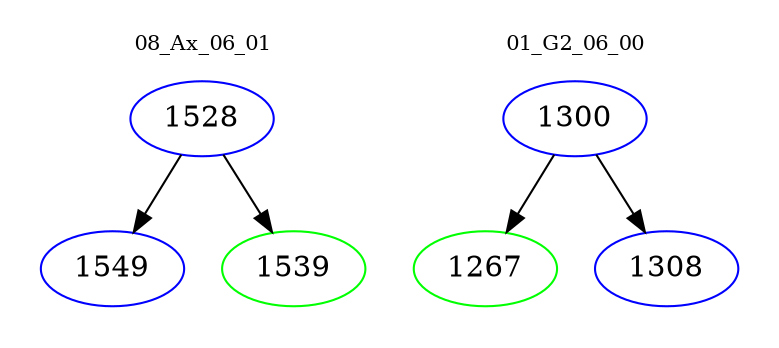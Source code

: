 digraph{
subgraph cluster_0 {
color = white
label = "08_Ax_06_01";
fontsize=10;
T0_1528 [label="1528", color="blue"]
T0_1528 -> T0_1549 [color="black"]
T0_1549 [label="1549", color="blue"]
T0_1528 -> T0_1539 [color="black"]
T0_1539 [label="1539", color="green"]
}
subgraph cluster_1 {
color = white
label = "01_G2_06_00";
fontsize=10;
T1_1300 [label="1300", color="blue"]
T1_1300 -> T1_1267 [color="black"]
T1_1267 [label="1267", color="green"]
T1_1300 -> T1_1308 [color="black"]
T1_1308 [label="1308", color="blue"]
}
}
